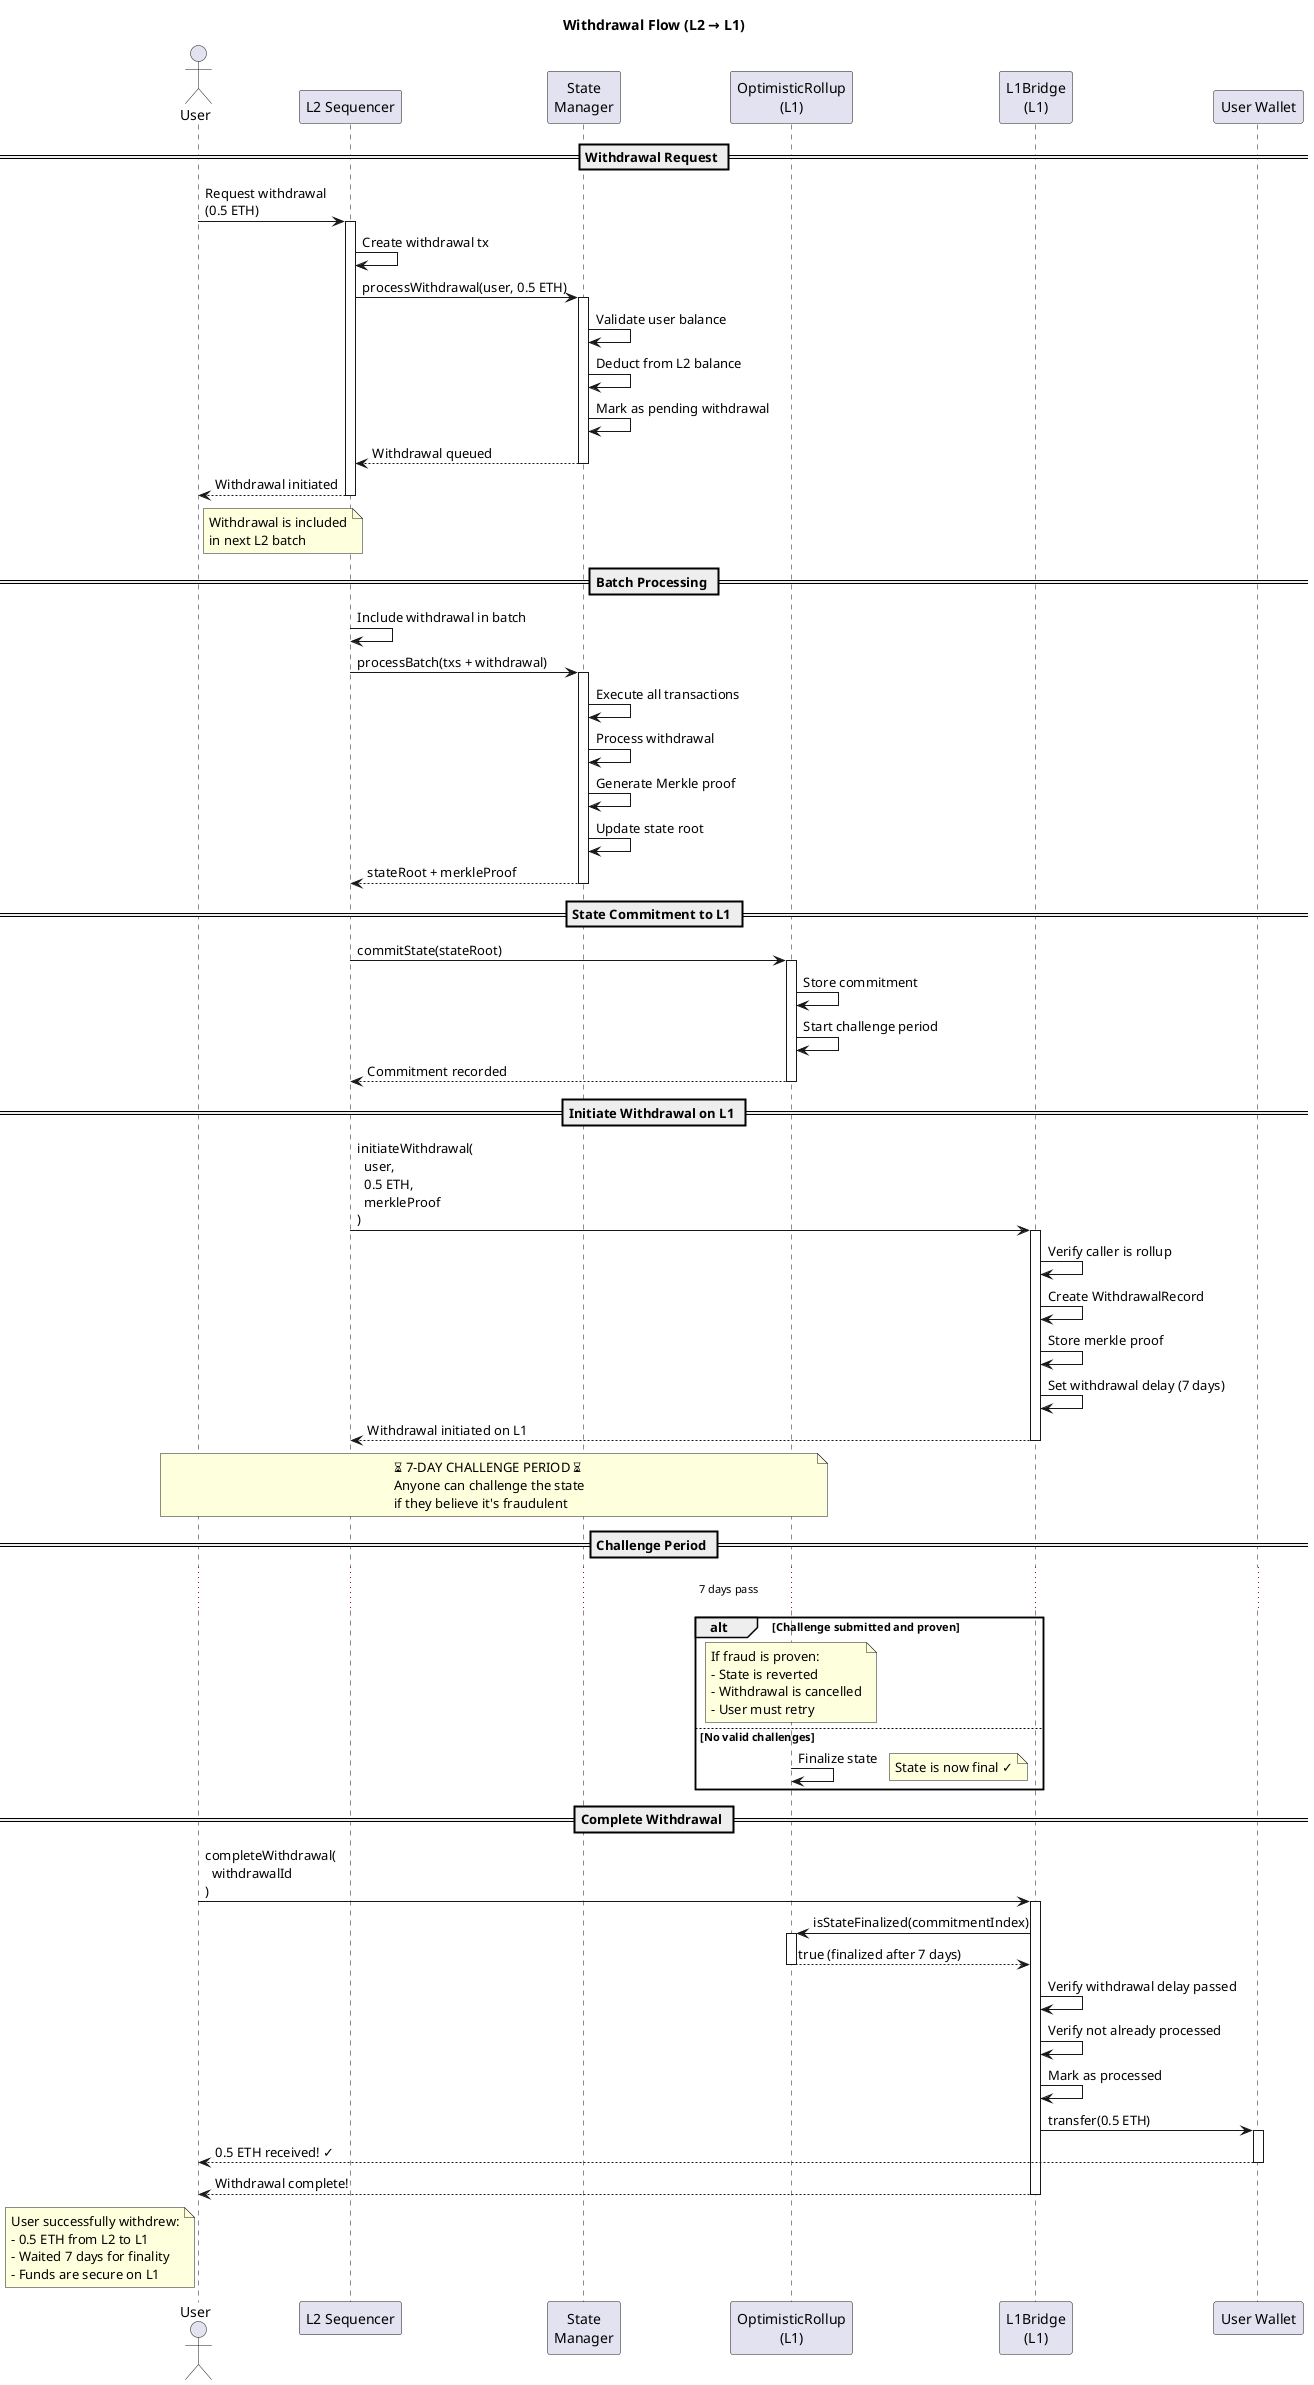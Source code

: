 @startuml Withdrawal Flow
title Withdrawal Flow (L2 → L1)

actor User
participant "L2 Sequencer" as L2
participant "State\nManager" as State
participant "OptimisticRollup\n(L1)" as Rollup
participant "L1Bridge\n(L1)" as Bridge
participant "User Wallet" as Wallet

== Withdrawal Request ==
User -> L2: Request withdrawal\n(0.5 ETH)
activate L2
L2 -> L2: Create withdrawal tx
L2 -> State: processWithdrawal(user, 0.5 ETH)
activate State
State -> State: Validate user balance
State -> State: Deduct from L2 balance
State -> State: Mark as pending withdrawal
State --> L2: Withdrawal queued
deactivate State
L2 --> User: Withdrawal initiated
deactivate L2

note right of User
  Withdrawal is included
  in next L2 batch
end note

== Batch Processing ==
L2 -> L2: Include withdrawal in batch
L2 -> State: processBatch(txs + withdrawal)
activate State
State -> State: Execute all transactions
State -> State: Process withdrawal
State -> State: Generate Merkle proof
State -> State: Update state root
State --> L2: stateRoot + merkleProof
deactivate State

== State Commitment to L1 ==
L2 -> Rollup: commitState(stateRoot)
activate Rollup
Rollup -> Rollup: Store commitment
Rollup -> Rollup: Start challenge period
Rollup --> L2: Commitment recorded
deactivate Rollup

== Initiate Withdrawal on L1 ==
L2 -> Bridge: initiateWithdrawal(\n  user,\n  0.5 ETH,\n  merkleProof\n)
activate Bridge
Bridge -> Bridge: Verify caller is rollup
Bridge -> Bridge: Create WithdrawalRecord
Bridge -> Bridge: Store merkle proof
Bridge -> Bridge: Set withdrawal delay (7 days)
Bridge --> L2: Withdrawal initiated on L1
deactivate Bridge

note over User, Rollup
  ⏳ 7-DAY CHALLENGE PERIOD ⏳
  Anyone can challenge the state
  if they believe it's fraudulent
end note

== Challenge Period ==
... 7 days pass ...

alt Challenge submitted and proven
    note over Rollup
      If fraud is proven:
      - State is reverted
      - Withdrawal is cancelled
      - User must retry
    end note
else No valid challenges
    Rollup -> Rollup: Finalize state
    note right: State is now final ✓
end

== Complete Withdrawal ==
User -> Bridge: completeWithdrawal(\n  withdrawalId\n)
activate Bridge
Bridge -> Rollup: isStateFinalized(commitmentIndex)
activate Rollup
Rollup --> Bridge: true (finalized after 7 days)
deactivate Rollup

Bridge -> Bridge: Verify withdrawal delay passed
Bridge -> Bridge: Verify not already processed
Bridge -> Bridge: Mark as processed
Bridge -> Wallet: transfer(0.5 ETH)
activate Wallet
Wallet --> User: 0.5 ETH received! ✓
deactivate Wallet
Bridge --> User: Withdrawal complete!
deactivate Bridge

note left of User
  User successfully withdrew:
  - 0.5 ETH from L2 to L1
  - Waited 7 days for finality
  - Funds are secure on L1
end note

@enduml